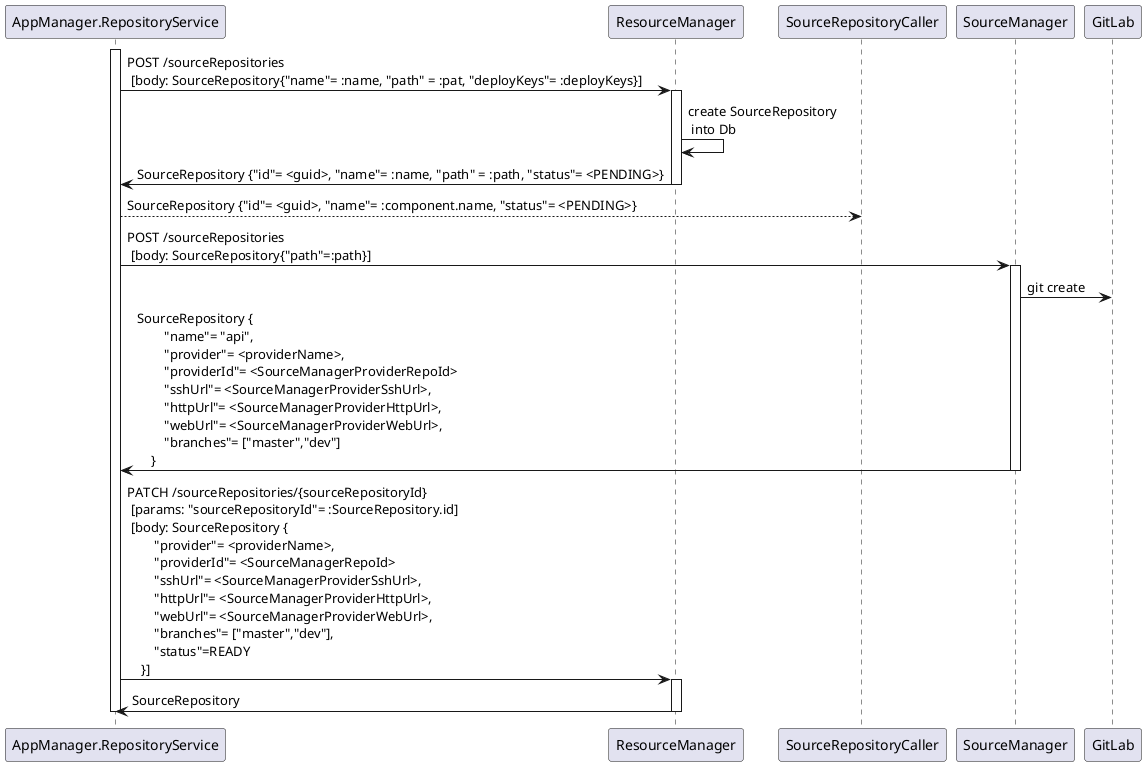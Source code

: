 @startuml


activate AppManager.RepositoryService

    AppManager.RepositoryService -> ResourceManager: POST /sourceRepositories \n [body: SourceRepository{"name"= :name, "path" = :pat, "deployKeys"= :deployKeys}]

    activate ResourceManager
        ResourceManager -> ResourceManager: create SourceRepository \n into Db
        ResourceManager -> AppManager.RepositoryService: SourceRepository {"id"= <guid>, "name"= :name, "path" = :path, "status"= <PENDING>}
    deactivate ResourceManager


    AppManager.RepositoryService --> "SourceRepositoryCaller" : SourceRepository {"id"= <guid>, "name"= :component.name, "status"= <PENDING>}

    AppManager.RepositoryService -> SourceManager: POST /sourceRepositories \n [body: SourceRepository{"path"=:path}]

    activate SourceManager
        SourceManager -> GitLab: git create
        SourceManager -> AppManager.RepositoryService: SourceRepository { \n\
    \t"name"= "api", \n\t"provider"= <providerName>,\n\t"providerId"= <SourceManagerProviderRepoId>\n\
    \t"sshUrl"= <SourceManagerProviderSshUrl>, \n\t"httpUrl"= <SourceManagerProviderHttpUrl>, \n\t"webUrl"= <SourceManagerProviderWebUrl>, \n\t"branches"= ["master","dev"] \n\
    }

    deactivate SourceManager

    AppManager.RepositoryService -> ResourceManager: PATCH /sourceRepositories/{sourceRepositoryId} \n [params: "sourceRepositoryId"= :SourceRepository.id] \n [body: SourceRepository { \n\t"provider"= <providerName>,\n\t"providerId"= <SourceManagerRepoId>\n\
    \t"sshUrl"= <SourceManagerProviderSshUrl>, \n\t"httpUrl"= <SourceManagerProviderHttpUrl>, \n\t"webUrl"= <SourceManagerProviderWebUrl>, \n\t"branches"= ["master","dev"], \n\t"status"=READY \n\
    }]

    activate ResourceManager
    ResourceManager -> AppManager.RepositoryService: SourceRepository
    deactivate ResourceManager

deactivate AppManager.RepositoryService

@enduml